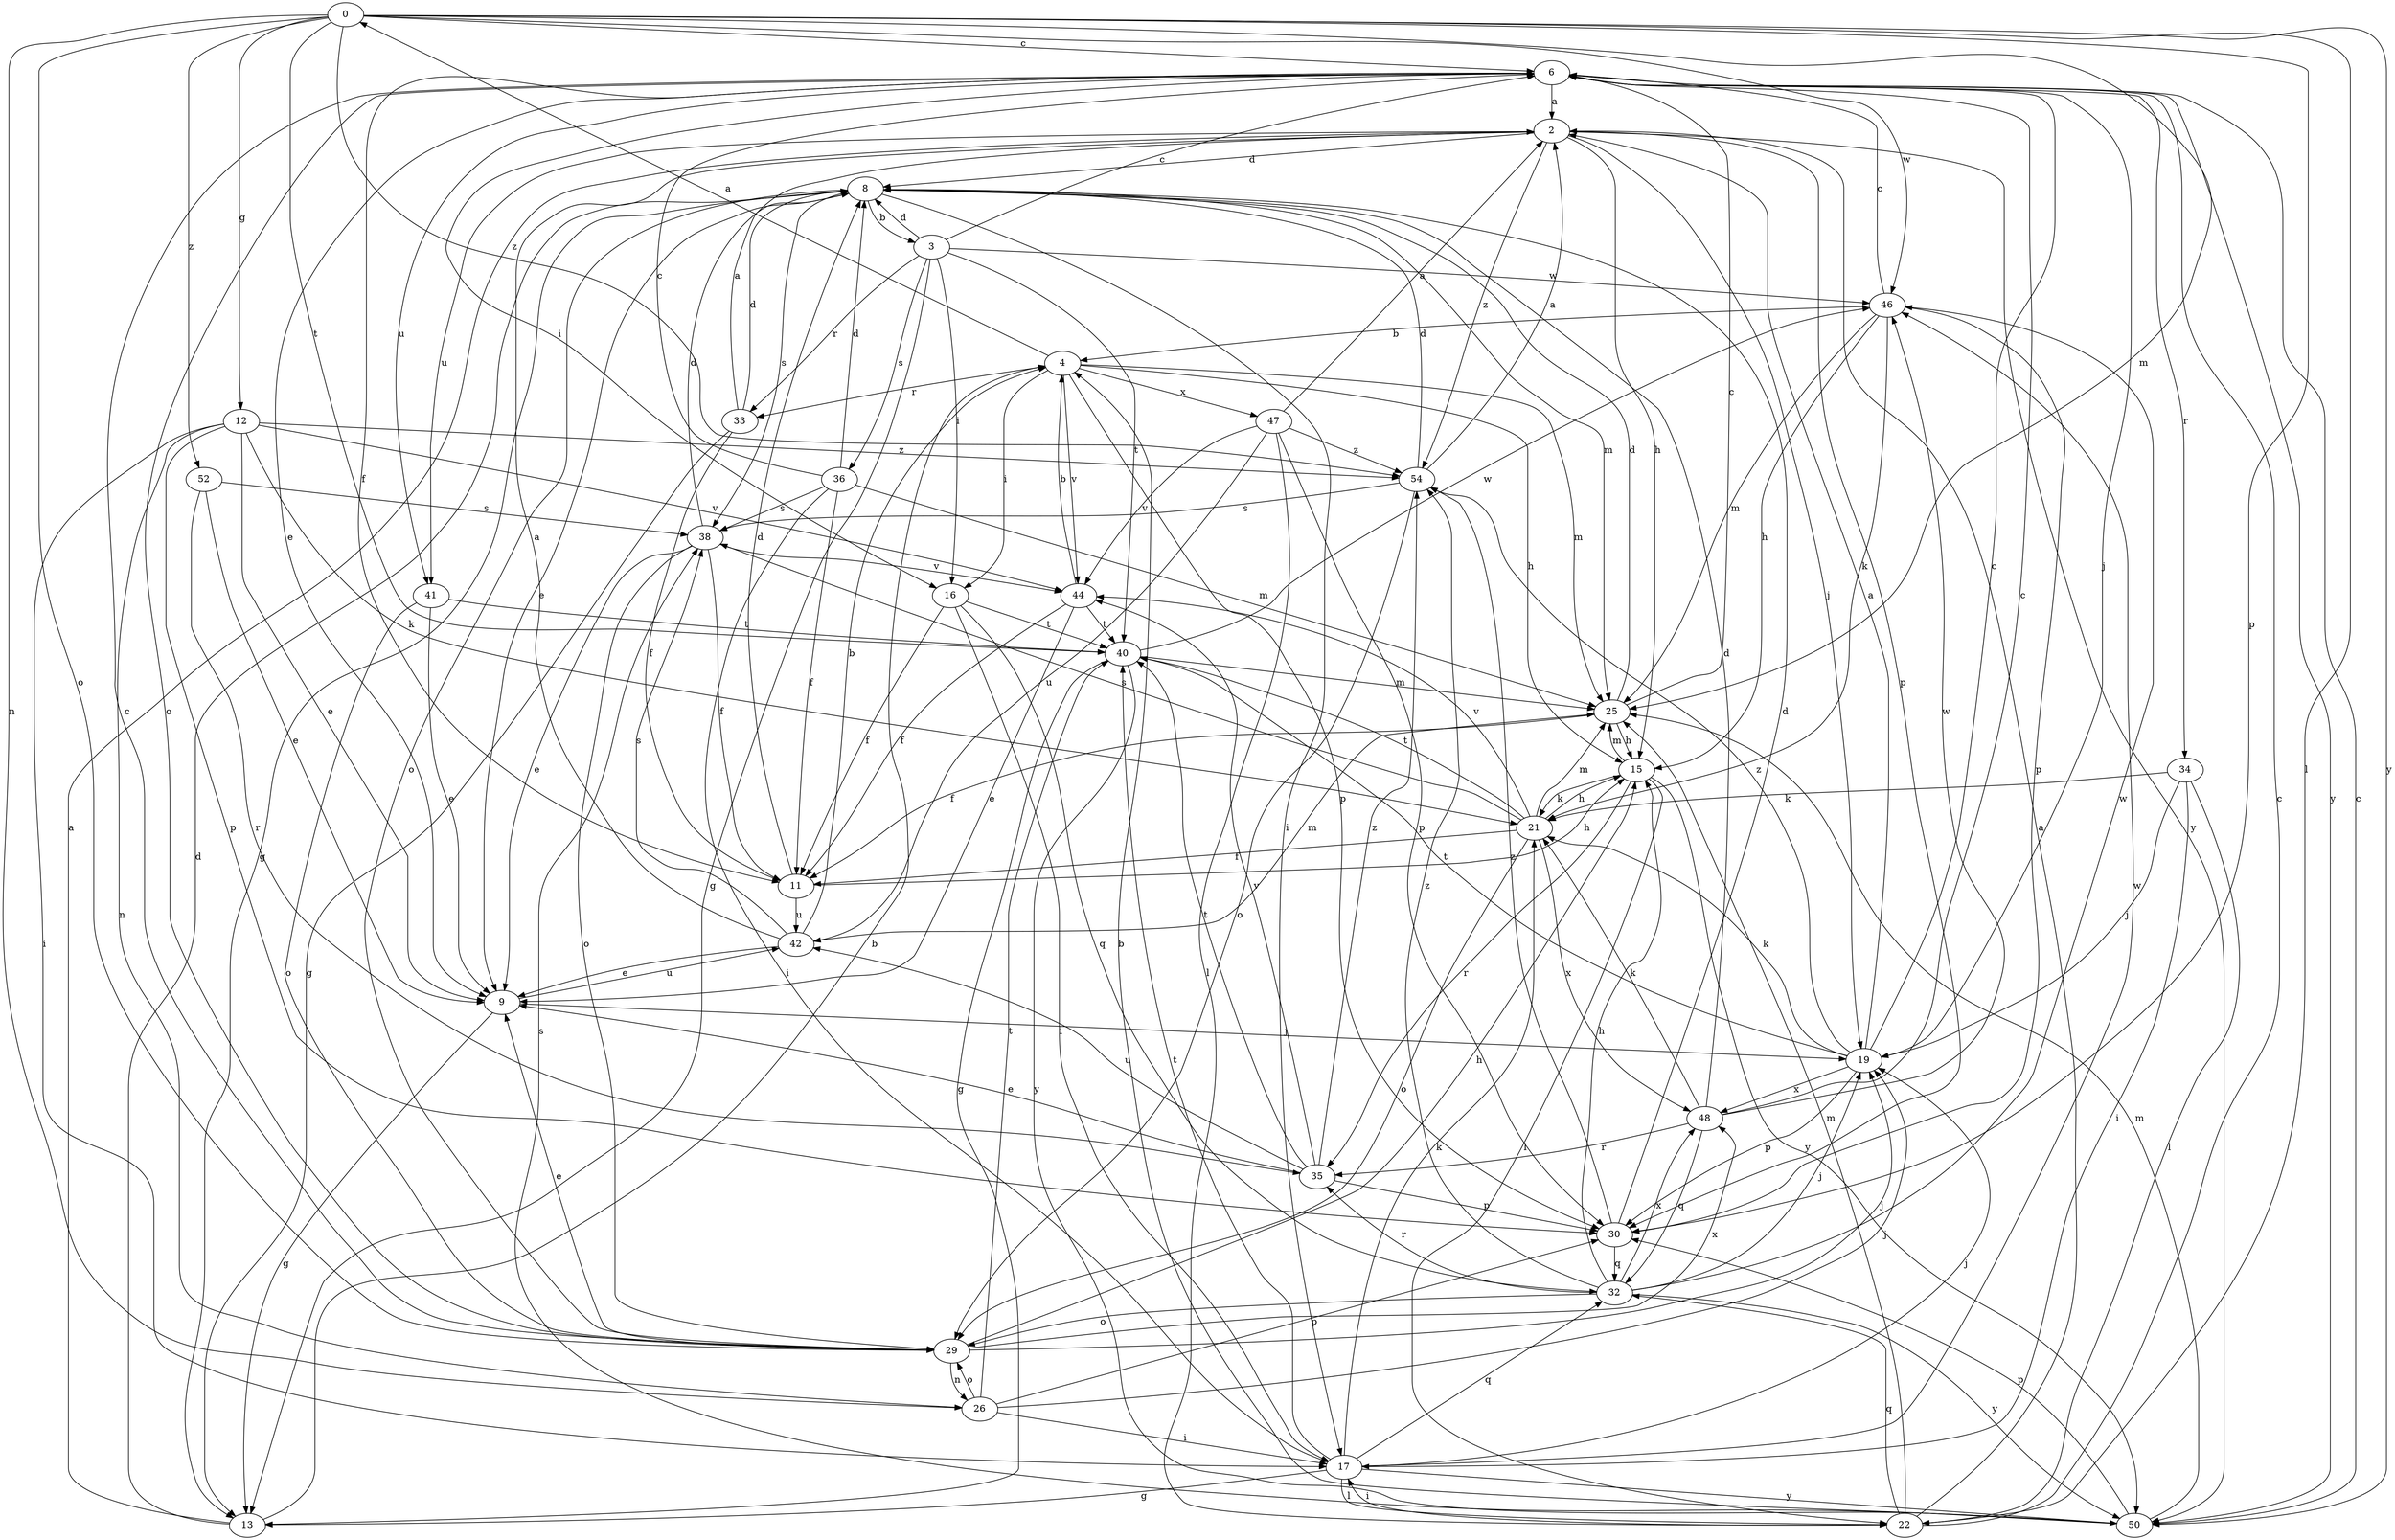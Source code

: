strict digraph  {
0;
2;
3;
4;
6;
8;
9;
11;
12;
13;
15;
16;
17;
19;
21;
22;
25;
26;
29;
30;
32;
33;
34;
35;
36;
38;
40;
41;
42;
44;
46;
47;
48;
50;
52;
54;
0 -> 6  [label=c];
0 -> 12  [label=g];
0 -> 22  [label=l];
0 -> 25  [label=m];
0 -> 26  [label=n];
0 -> 29  [label=o];
0 -> 30  [label=p];
0 -> 40  [label=t];
0 -> 46  [label=w];
0 -> 50  [label=y];
0 -> 52  [label=z];
0 -> 54  [label=z];
2 -> 8  [label=d];
2 -> 15  [label=h];
2 -> 19  [label=j];
2 -> 30  [label=p];
2 -> 41  [label=u];
2 -> 50  [label=y];
2 -> 54  [label=z];
3 -> 6  [label=c];
3 -> 8  [label=d];
3 -> 13  [label=g];
3 -> 16  [label=i];
3 -> 33  [label=r];
3 -> 36  [label=s];
3 -> 40  [label=t];
3 -> 46  [label=w];
4 -> 0  [label=a];
4 -> 15  [label=h];
4 -> 16  [label=i];
4 -> 25  [label=m];
4 -> 30  [label=p];
4 -> 33  [label=r];
4 -> 44  [label=v];
4 -> 47  [label=x];
6 -> 2  [label=a];
6 -> 9  [label=e];
6 -> 11  [label=f];
6 -> 16  [label=i];
6 -> 19  [label=j];
6 -> 29  [label=o];
6 -> 34  [label=r];
6 -> 41  [label=u];
6 -> 50  [label=y];
8 -> 3  [label=b];
8 -> 9  [label=e];
8 -> 13  [label=g];
8 -> 17  [label=i];
8 -> 25  [label=m];
8 -> 29  [label=o];
8 -> 38  [label=s];
9 -> 13  [label=g];
9 -> 19  [label=j];
9 -> 42  [label=u];
11 -> 8  [label=d];
11 -> 15  [label=h];
11 -> 42  [label=u];
12 -> 9  [label=e];
12 -> 17  [label=i];
12 -> 21  [label=k];
12 -> 26  [label=n];
12 -> 30  [label=p];
12 -> 44  [label=v];
12 -> 54  [label=z];
13 -> 2  [label=a];
13 -> 4  [label=b];
13 -> 8  [label=d];
15 -> 21  [label=k];
15 -> 22  [label=l];
15 -> 25  [label=m];
15 -> 35  [label=r];
15 -> 50  [label=y];
16 -> 11  [label=f];
16 -> 17  [label=i];
16 -> 32  [label=q];
16 -> 40  [label=t];
17 -> 13  [label=g];
17 -> 19  [label=j];
17 -> 21  [label=k];
17 -> 22  [label=l];
17 -> 32  [label=q];
17 -> 40  [label=t];
17 -> 46  [label=w];
17 -> 50  [label=y];
19 -> 2  [label=a];
19 -> 6  [label=c];
19 -> 21  [label=k];
19 -> 30  [label=p];
19 -> 40  [label=t];
19 -> 48  [label=x];
19 -> 54  [label=z];
21 -> 11  [label=f];
21 -> 15  [label=h];
21 -> 25  [label=m];
21 -> 29  [label=o];
21 -> 38  [label=s];
21 -> 40  [label=t];
21 -> 44  [label=v];
21 -> 48  [label=x];
22 -> 2  [label=a];
22 -> 6  [label=c];
22 -> 17  [label=i];
22 -> 25  [label=m];
22 -> 32  [label=q];
25 -> 6  [label=c];
25 -> 8  [label=d];
25 -> 11  [label=f];
25 -> 15  [label=h];
26 -> 17  [label=i];
26 -> 19  [label=j];
26 -> 29  [label=o];
26 -> 30  [label=p];
26 -> 40  [label=t];
29 -> 6  [label=c];
29 -> 9  [label=e];
29 -> 15  [label=h];
29 -> 19  [label=j];
29 -> 26  [label=n];
29 -> 48  [label=x];
30 -> 8  [label=d];
30 -> 32  [label=q];
30 -> 54  [label=z];
32 -> 15  [label=h];
32 -> 19  [label=j];
32 -> 29  [label=o];
32 -> 35  [label=r];
32 -> 46  [label=w];
32 -> 48  [label=x];
32 -> 50  [label=y];
32 -> 54  [label=z];
33 -> 2  [label=a];
33 -> 8  [label=d];
33 -> 11  [label=f];
33 -> 13  [label=g];
34 -> 17  [label=i];
34 -> 19  [label=j];
34 -> 21  [label=k];
34 -> 22  [label=l];
35 -> 9  [label=e];
35 -> 30  [label=p];
35 -> 40  [label=t];
35 -> 42  [label=u];
35 -> 44  [label=v];
35 -> 54  [label=z];
36 -> 6  [label=c];
36 -> 8  [label=d];
36 -> 11  [label=f];
36 -> 17  [label=i];
36 -> 25  [label=m];
36 -> 38  [label=s];
38 -> 8  [label=d];
38 -> 9  [label=e];
38 -> 11  [label=f];
38 -> 29  [label=o];
38 -> 44  [label=v];
40 -> 13  [label=g];
40 -> 25  [label=m];
40 -> 46  [label=w];
40 -> 50  [label=y];
41 -> 9  [label=e];
41 -> 29  [label=o];
41 -> 40  [label=t];
42 -> 2  [label=a];
42 -> 4  [label=b];
42 -> 9  [label=e];
42 -> 25  [label=m];
42 -> 38  [label=s];
44 -> 4  [label=b];
44 -> 9  [label=e];
44 -> 11  [label=f];
44 -> 40  [label=t];
46 -> 4  [label=b];
46 -> 6  [label=c];
46 -> 15  [label=h];
46 -> 21  [label=k];
46 -> 25  [label=m];
46 -> 30  [label=p];
47 -> 2  [label=a];
47 -> 22  [label=l];
47 -> 30  [label=p];
47 -> 42  [label=u];
47 -> 44  [label=v];
47 -> 54  [label=z];
48 -> 6  [label=c];
48 -> 8  [label=d];
48 -> 21  [label=k];
48 -> 32  [label=q];
48 -> 35  [label=r];
48 -> 46  [label=w];
50 -> 4  [label=b];
50 -> 6  [label=c];
50 -> 25  [label=m];
50 -> 30  [label=p];
50 -> 38  [label=s];
52 -> 9  [label=e];
52 -> 35  [label=r];
52 -> 38  [label=s];
54 -> 2  [label=a];
54 -> 8  [label=d];
54 -> 29  [label=o];
54 -> 38  [label=s];
}
